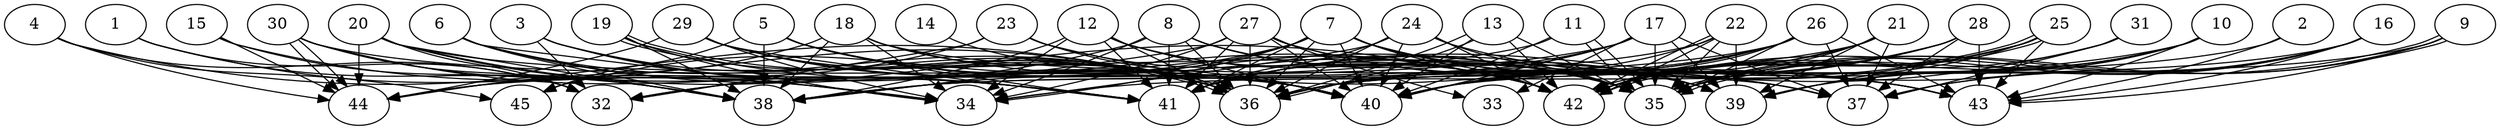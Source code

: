 // DAG automatically generated by daggen at Thu Oct  3 14:07:24 2019
// ./daggen --dot -n 45 --ccr 0.3 --fat 0.9 --regular 0.9 --density 0.9 --mindata 5242880 --maxdata 52428800 
digraph G {
  1 [size="86367573", alpha="0.12", expect_size="25910272"] 
  1 -> 32 [size ="25910272"]
  1 -> 34 [size ="25910272"]
  1 -> 38 [size ="25910272"]
  2 [size="74424320", alpha="0.00", expect_size="22327296"] 
  2 -> 36 [size ="22327296"]
  2 -> 43 [size ="22327296"]
  3 [size="84715520", alpha="0.12", expect_size="25414656"] 
  3 -> 32 [size ="25414656"]
  3 -> 36 [size ="25414656"]
  3 -> 40 [size ="25414656"]
  3 -> 41 [size ="25414656"]
  4 [size="64866987", alpha="0.17", expect_size="19460096"] 
  4 -> 32 [size ="19460096"]
  4 -> 36 [size ="19460096"]
  4 -> 44 [size ="19460096"]
  4 -> 45 [size ="19460096"]
  5 [size="84090880", alpha="0.10", expect_size="25227264"] 
  5 -> 35 [size ="25227264"]
  5 -> 36 [size ="25227264"]
  5 -> 38 [size ="25227264"]
  5 -> 41 [size ="25227264"]
  5 -> 42 [size ="25227264"]
  5 -> 45 [size ="25227264"]
  6 [size="165638827", alpha="0.05", expect_size="49691648"] 
  6 -> 34 [size ="49691648"]
  6 -> 36 [size ="49691648"]
  6 -> 38 [size ="49691648"]
  6 -> 40 [size ="49691648"]
  6 -> 41 [size ="49691648"]
  7 [size="71553707", alpha="0.05", expect_size="21466112"] 
  7 -> 34 [size ="21466112"]
  7 -> 35 [size ="21466112"]
  7 -> 36 [size ="21466112"]
  7 -> 37 [size ="21466112"]
  7 -> 38 [size ="21466112"]
  7 -> 39 [size ="21466112"]
  7 -> 40 [size ="21466112"]
  7 -> 41 [size ="21466112"]
  7 -> 42 [size ="21466112"]
  7 -> 43 [size ="21466112"]
  7 -> 45 [size ="21466112"]
  8 [size="57415680", alpha="0.01", expect_size="17224704"] 
  8 -> 34 [size ="17224704"]
  8 -> 35 [size ="17224704"]
  8 -> 36 [size ="17224704"]
  8 -> 39 [size ="17224704"]
  8 -> 41 [size ="17224704"]
  8 -> 42 [size ="17224704"]
  8 -> 44 [size ="17224704"]
  9 [size="95474347", alpha="0.01", expect_size="28642304"] 
  9 -> 35 [size ="28642304"]
  9 -> 35 [size ="28642304"]
  9 -> 37 [size ="28642304"]
  9 -> 40 [size ="28642304"]
  9 -> 43 [size ="28642304"]
  10 [size="31436800", alpha="0.16", expect_size="9431040"] 
  10 -> 34 [size ="9431040"]
  10 -> 35 [size ="9431040"]
  10 -> 39 [size ="9431040"]
  10 -> 40 [size ="9431040"]
  10 -> 42 [size ="9431040"]
  10 -> 43 [size ="9431040"]
  11 [size="111039147", alpha="0.09", expect_size="33311744"] 
  11 -> 35 [size ="33311744"]
  11 -> 35 [size ="33311744"]
  11 -> 40 [size ="33311744"]
  11 -> 44 [size ="33311744"]
  12 [size="48015360", alpha="0.09", expect_size="14404608"] 
  12 -> 34 [size ="14404608"]
  12 -> 35 [size ="14404608"]
  12 -> 36 [size ="14404608"]
  12 -> 38 [size ="14404608"]
  12 -> 40 [size ="14404608"]
  12 -> 41 [size ="14404608"]
  12 -> 42 [size ="14404608"]
  13 [size="48059733", alpha="0.01", expect_size="14417920"] 
  13 -> 35 [size ="14417920"]
  13 -> 36 [size ="14417920"]
  13 -> 36 [size ="14417920"]
  13 -> 40 [size ="14417920"]
  13 -> 42 [size ="14417920"]
  14 [size="144571733", alpha="0.01", expect_size="43371520"] 
  14 -> 36 [size ="43371520"]
  15 [size="123439787", alpha="0.05", expect_size="37031936"] 
  15 -> 36 [size ="37031936"]
  15 -> 38 [size ="37031936"]
  15 -> 44 [size ="37031936"]
  16 [size="44264107", alpha="0.09", expect_size="13279232"] 
  16 -> 35 [size ="13279232"]
  16 -> 36 [size ="13279232"]
  16 -> 37 [size ="13279232"]
  16 -> 39 [size ="13279232"]
  16 -> 42 [size ="13279232"]
  16 -> 43 [size ="13279232"]
  17 [size="85852160", alpha="0.15", expect_size="25755648"] 
  17 -> 32 [size ="25755648"]
  17 -> 33 [size ="25755648"]
  17 -> 35 [size ="25755648"]
  17 -> 36 [size ="25755648"]
  17 -> 37 [size ="25755648"]
  17 -> 39 [size ="25755648"]
  17 -> 40 [size ="25755648"]
  17 -> 41 [size ="25755648"]
  18 [size="124955307", alpha="0.19", expect_size="37486592"] 
  18 -> 34 [size ="37486592"]
  18 -> 35 [size ="37486592"]
  18 -> 36 [size ="37486592"]
  18 -> 37 [size ="37486592"]
  18 -> 38 [size ="37486592"]
  18 -> 44 [size ="37486592"]
  19 [size="130187947", alpha="0.10", expect_size="39056384"] 
  19 -> 34 [size ="39056384"]
  19 -> 36 [size ="39056384"]
  19 -> 36 [size ="39056384"]
  19 -> 38 [size ="39056384"]
  19 -> 40 [size ="39056384"]
  20 [size="134642347", alpha="0.07", expect_size="40392704"] 
  20 -> 32 [size ="40392704"]
  20 -> 38 [size ="40392704"]
  20 -> 39 [size ="40392704"]
  20 -> 41 [size ="40392704"]
  20 -> 42 [size ="40392704"]
  20 -> 44 [size ="40392704"]
  21 [size="103656107", alpha="0.13", expect_size="31096832"] 
  21 -> 35 [size ="31096832"]
  21 -> 36 [size ="31096832"]
  21 -> 37 [size ="31096832"]
  21 -> 38 [size ="31096832"]
  21 -> 39 [size ="31096832"]
  21 -> 42 [size ="31096832"]
  22 [size="18804053", alpha="0.06", expect_size="5641216"] 
  22 -> 32 [size ="5641216"]
  22 -> 35 [size ="5641216"]
  22 -> 39 [size ="5641216"]
  22 -> 40 [size ="5641216"]
  22 -> 42 [size ="5641216"]
  22 -> 42 [size ="5641216"]
  23 [size="87394987", alpha="0.08", expect_size="26218496"] 
  23 -> 32 [size ="26218496"]
  23 -> 40 [size ="26218496"]
  23 -> 42 [size ="26218496"]
  23 -> 43 [size ="26218496"]
  23 -> 44 [size ="26218496"]
  24 [size="96508587", alpha="0.16", expect_size="28952576"] 
  24 -> 34 [size ="28952576"]
  24 -> 35 [size ="28952576"]
  24 -> 36 [size ="28952576"]
  24 -> 40 [size ="28952576"]
  24 -> 41 [size ="28952576"]
  24 -> 42 [size ="28952576"]
  24 -> 43 [size ="28952576"]
  25 [size="107318613", alpha="0.13", expect_size="32195584"] 
  25 -> 35 [size ="32195584"]
  25 -> 36 [size ="32195584"]
  25 -> 39 [size ="32195584"]
  25 -> 41 [size ="32195584"]
  25 -> 42 [size ="32195584"]
  25 -> 42 [size ="32195584"]
  25 -> 43 [size ="32195584"]
  26 [size="144626347", alpha="0.08", expect_size="43387904"] 
  26 -> 35 [size ="43387904"]
  26 -> 36 [size ="43387904"]
  26 -> 37 [size ="43387904"]
  26 -> 38 [size ="43387904"]
  26 -> 40 [size ="43387904"]
  26 -> 41 [size ="43387904"]
  26 -> 42 [size ="43387904"]
  26 -> 43 [size ="43387904"]
  27 [size="55033173", alpha="0.10", expect_size="16509952"] 
  27 -> 33 [size ="16509952"]
  27 -> 34 [size ="16509952"]
  27 -> 36 [size ="16509952"]
  27 -> 37 [size ="16509952"]
  27 -> 38 [size ="16509952"]
  27 -> 40 [size ="16509952"]
  27 -> 41 [size ="16509952"]
  27 -> 43 [size ="16509952"]
  28 [size="171530240", alpha="0.17", expect_size="51459072"] 
  28 -> 36 [size ="51459072"]
  28 -> 37 [size ="51459072"]
  28 -> 40 [size ="51459072"]
  28 -> 41 [size ="51459072"]
  28 -> 42 [size ="51459072"]
  28 -> 43 [size ="51459072"]
  29 [size="164061867", alpha="0.14", expect_size="49218560"] 
  29 -> 34 [size ="49218560"]
  29 -> 36 [size ="49218560"]
  29 -> 40 [size ="49218560"]
  29 -> 41 [size ="49218560"]
  29 -> 42 [size ="49218560"]
  29 -> 44 [size ="49218560"]
  30 [size="83063467", alpha="0.13", expect_size="24919040"] 
  30 -> 34 [size ="24919040"]
  30 -> 38 [size ="24919040"]
  30 -> 40 [size ="24919040"]
  30 -> 41 [size ="24919040"]
  30 -> 44 [size ="24919040"]
  30 -> 44 [size ="24919040"]
  31 [size="138219520", alpha="0.04", expect_size="41465856"] 
  31 -> 36 [size ="41465856"]
  31 -> 37 [size ="41465856"]
  31 -> 42 [size ="41465856"]
  32 [size="83851947", alpha="0.18", expect_size="25155584"] 
  33 [size="134198613", alpha="0.17", expect_size="40259584"] 
  34 [size="41925973", alpha="0.11", expect_size="12577792"] 
  35 [size="168994133", alpha="0.20", expect_size="50698240"] 
  36 [size="110168747", alpha="0.11", expect_size="33050624"] 
  37 [size="170891947", alpha="0.11", expect_size="51267584"] 
  38 [size="90671787", alpha="0.05", expect_size="27201536"] 
  39 [size="66737493", alpha="0.14", expect_size="20021248"] 
  40 [size="19807573", alpha="0.17", expect_size="5942272"] 
  41 [size="121125547", alpha="0.11", expect_size="36337664"] 
  42 [size="149684907", alpha="0.05", expect_size="44905472"] 
  43 [size="136024747", alpha="0.08", expect_size="40807424"] 
  44 [size="110731947", alpha="0.02", expect_size="33219584"] 
  45 [size="43615573", alpha="0.06", expect_size="13084672"] 
}
